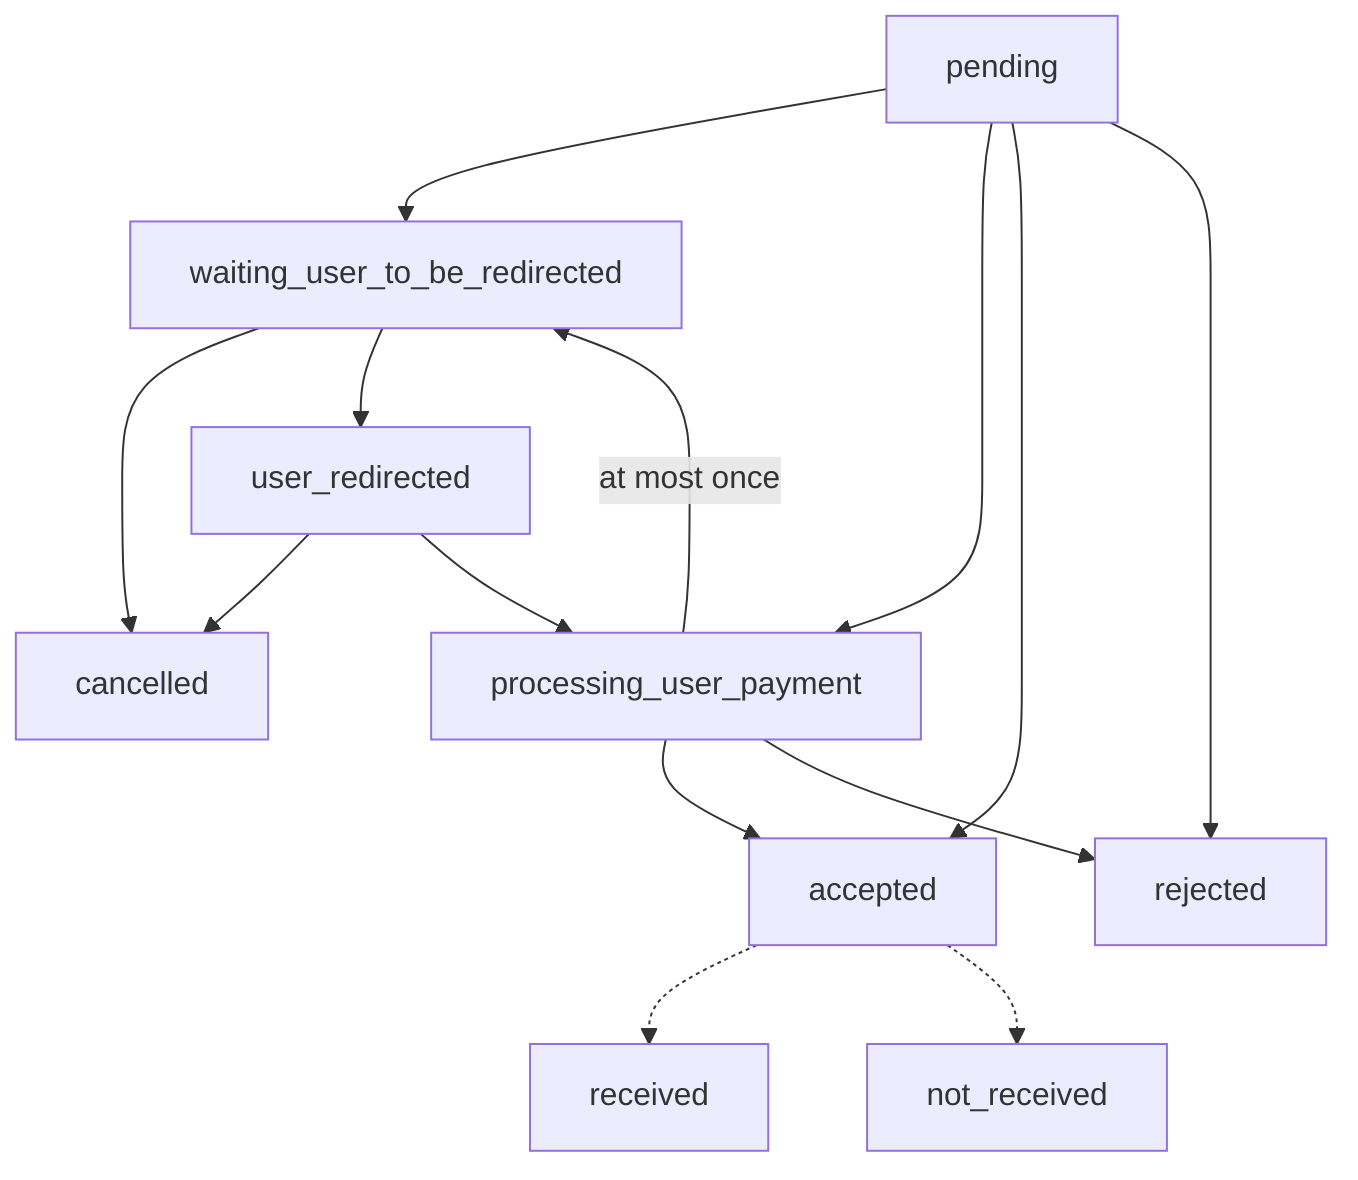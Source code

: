graph TD
  Pending[pending];
  Waiting[waiting_user_to_be_redirected];
  Redirected[user_redirected];
  Cancel[cancelled];
  Processing[processing_user_payment];
  Accepted[accepted];
  Rejected[rejected];
  Received[received];
  NotReceived[not_received];

  Waiting --> Cancel;
  Waiting --> Redirected;

  Processing --> Accepted;
  Processing --> Rejected;
  Processing --> |at most once| Waiting;

  Redirected --> Cancel;
  Redirected --> Processing;

  Pending --> Waiting;
  Pending --> Processing;
  Pending --> Accepted;
  Pending --> Rejected;

  Accepted -.-> Received;
  Accepted -.-> NotReceived;